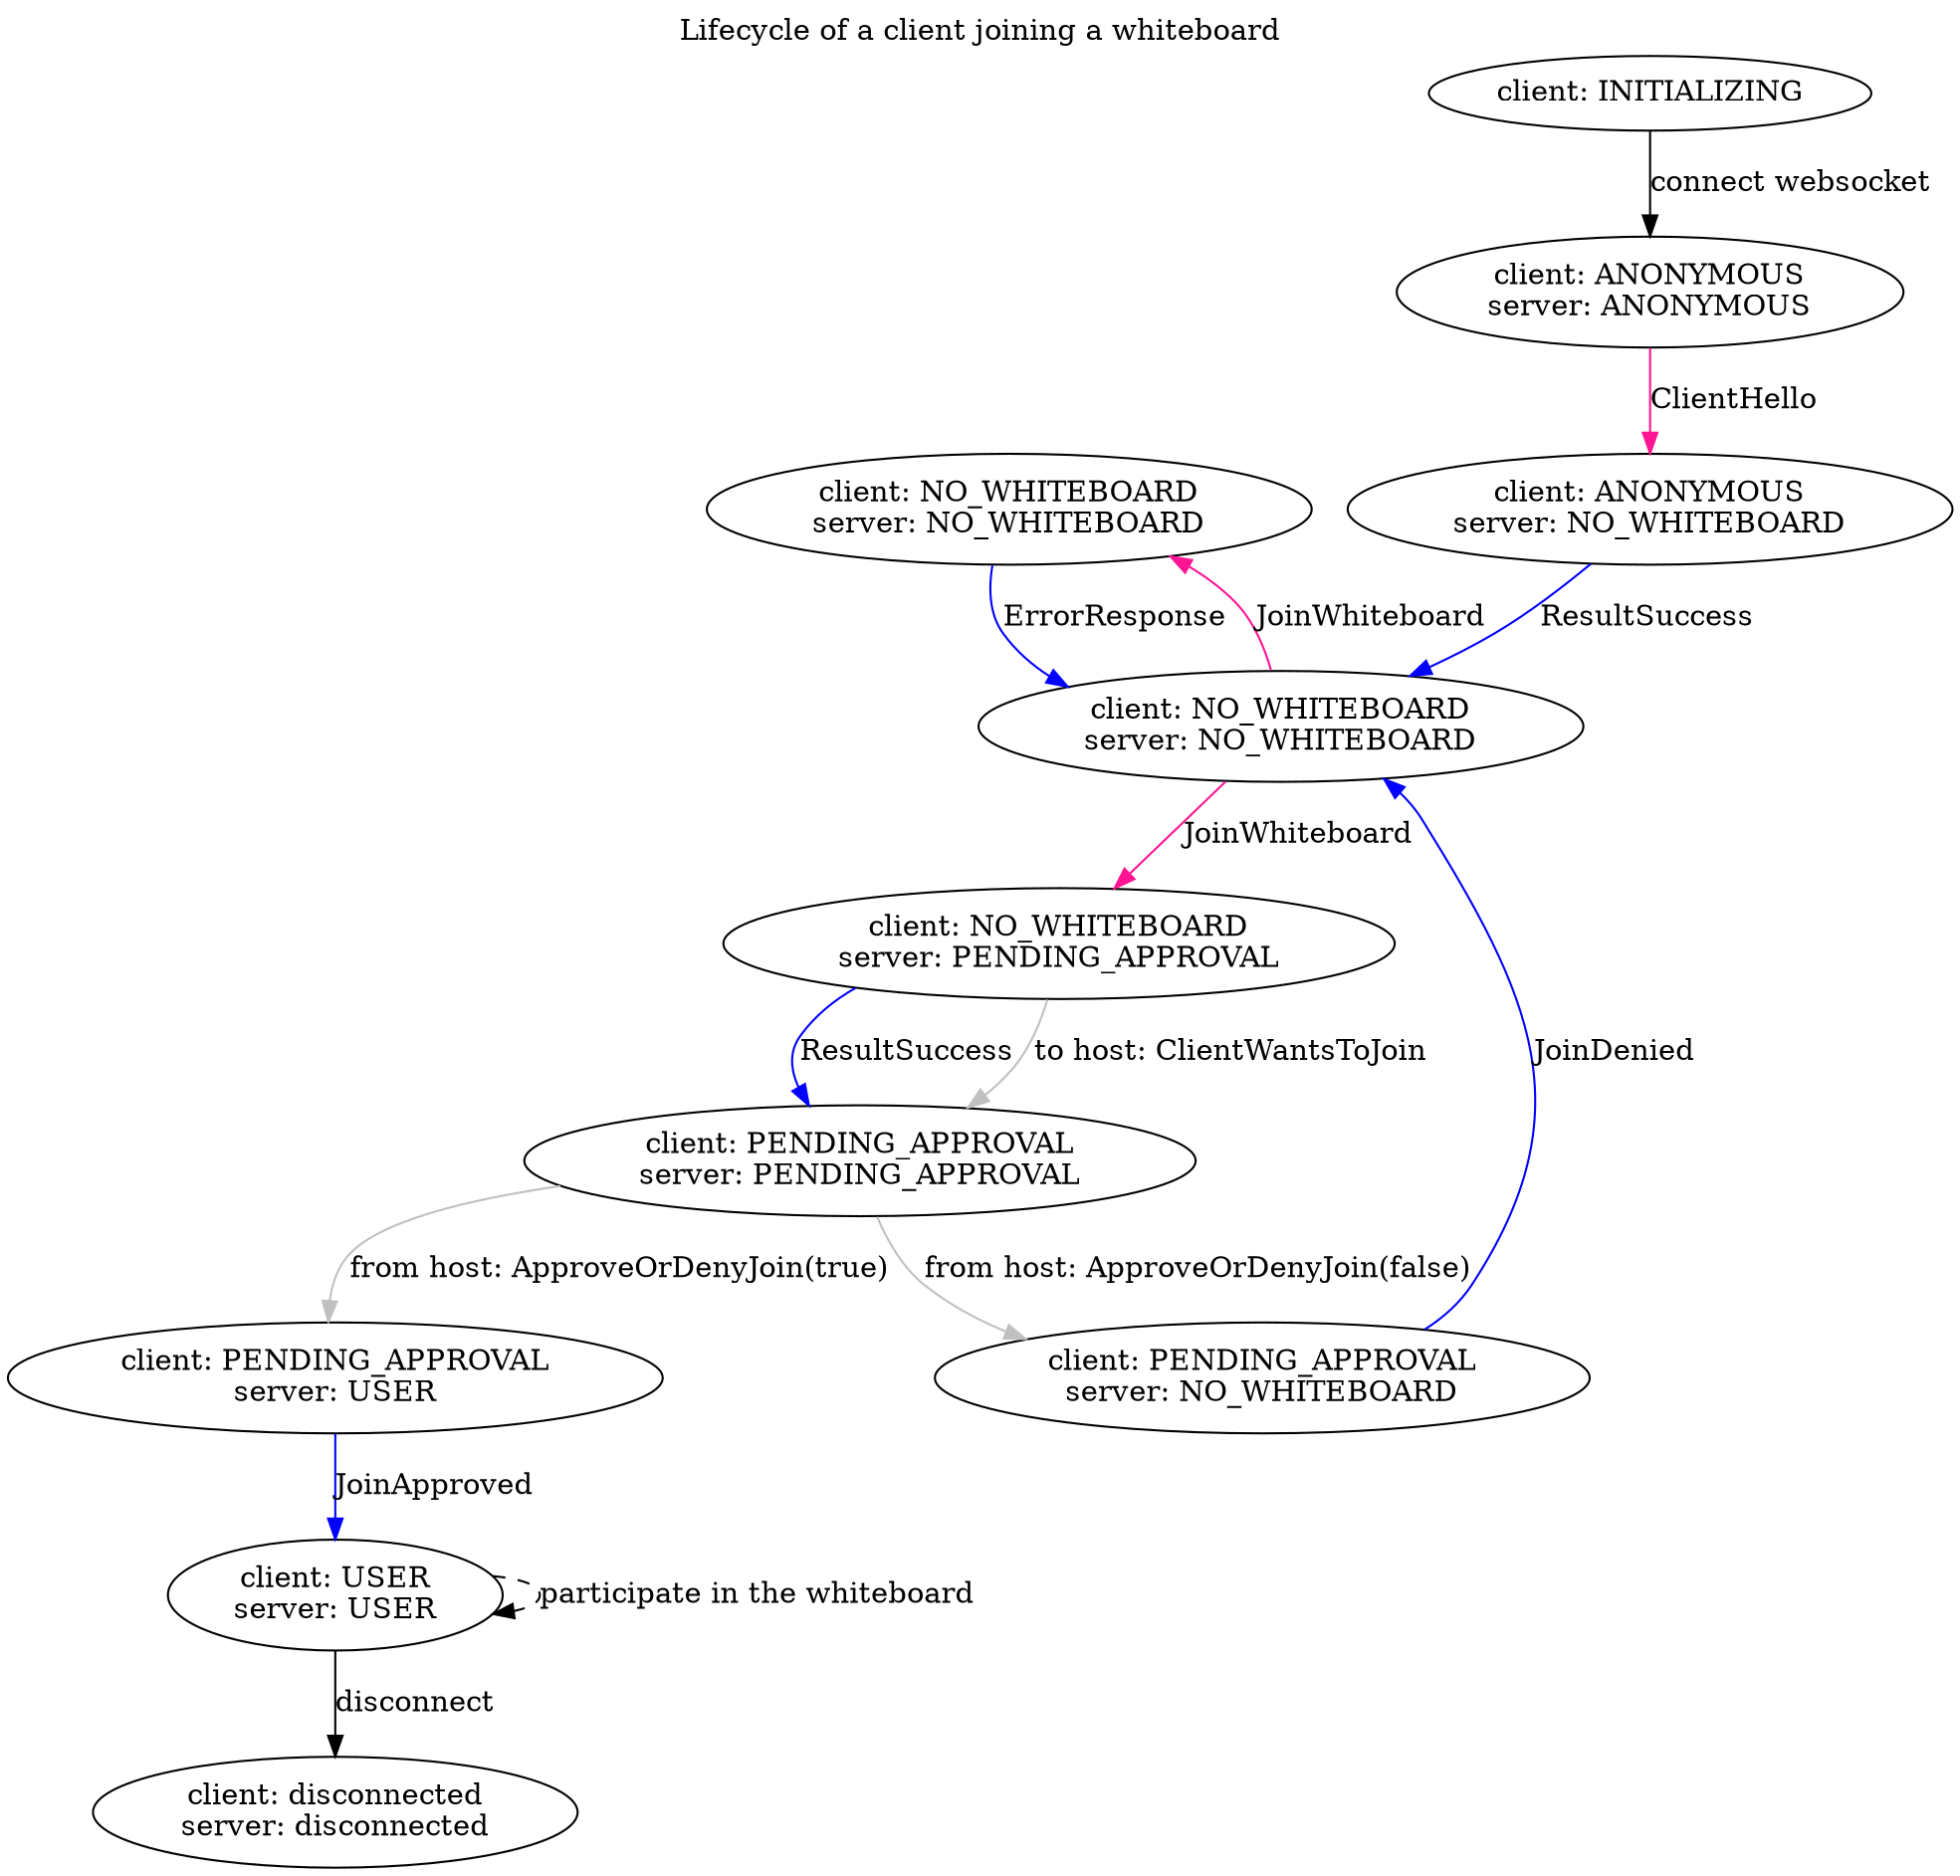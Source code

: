 # deeppink = message from server
# blue = message to server

Digraph G2 {
    labelloc="t";
    label="Lifecycle of a client joining a whiteboard";

    join_error [label = "client: NO_WHITEBOARD\nserver: NO_WHITEBOARD"]

    "client: INITIALIZING"
    -> "client: ANONYMOUS\nserver: ANONYMOUS"
    [label = "connect websocket"]

    "client: ANONYMOUS\nserver: ANONYMOUS"
    -> "client: ANONYMOUS\nserver: NO_WHITEBOARD"
    [label = "ClientHello", color = "deeppinK"]

    "client: ANONYMOUS\nserver: NO_WHITEBOARD"
    -> "client: NO_WHITEBOARD\nserver: NO_WHITEBOARD"
    [label = "ResultSuccess", color = "blue"]

    "client: NO_WHITEBOARD\nserver: NO_WHITEBOARD"
    -> "client: NO_WHITEBOARD\nserver: PENDING_APPROVAL"
    [label = "JoinWhiteboard", color = "deeppink"]


    "client: NO_WHITEBOARD\nserver: NO_WHITEBOARD"
    -> join_error // "client: NO_WHITEBOARD\nserver: NO_WHITEBOARD"
    [label = "JoinWhiteboard", color = "deeppink"]

    join_error
    -> "client: NO_WHITEBOARD\nserver: NO_WHITEBOARD" // "client: NO_WHITEBOARD\nserver: NO_WHITEBOARD"
    [label = "ErrorResponse", color = "blue"]

    "client: NO_WHITEBOARD\nserver: PENDING_APPROVAL"
    -> "client: PENDING_APPROVAL\nserver: PENDING_APPROVAL"
    [label = "ResultSuccess", color="blue"]
    
    "client: NO_WHITEBOARD\nserver: PENDING_APPROVAL"
    -> "client: PENDING_APPROVAL\nserver: PENDING_APPROVAL"
    [label = "to host: ClientWantsToJoin", color="grey"]

    "client: PENDING_APPROVAL\nserver: PENDING_APPROVAL"
    -> "client: PENDING_APPROVAL\nserver: USER"
    [label = "from host: ApproveOrDenyJoin(true)", color="grey"]

    "client: PENDING_APPROVAL\nserver: USER"
    -> "client: USER\nserver: USER"
    [label = "JoinApproved", color="blue"]

    "client: PENDING_APPROVAL\nserver: PENDING_APPROVAL"
    -> "client: PENDING_APPROVAL\nserver: NO_WHITEBOARD"
    [label = "from host: ApproveOrDenyJoin(false)", color="grey"]

    "client: PENDING_APPROVAL\nserver: NO_WHITEBOARD"
    -> "client: NO_WHITEBOARD\nserver: NO_WHITEBOARD"
    [label = "JoinDenied", color="blue"]


    "client: USER\nserver: USER"
    -> "client: USER\nserver: USER"
    [label = "participate in the whiteboard", style="dashed"]

    "client: USER\nserver: USER"
    -> "client: disconnected\nserver: disconnected"
    [label = "disconnect"]
}
